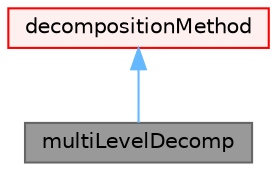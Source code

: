 digraph "multiLevelDecomp"
{
 // LATEX_PDF_SIZE
  bgcolor="transparent";
  edge [fontname=Helvetica,fontsize=10,labelfontname=Helvetica,labelfontsize=10];
  node [fontname=Helvetica,fontsize=10,shape=box,height=0.2,width=0.4];
  Node1 [id="Node000001",label="multiLevelDecomp",height=0.2,width=0.4,color="gray40", fillcolor="grey60", style="filled", fontcolor="black",tooltip="Decompose given using consecutive application of decomposers."];
  Node2 -> Node1 [id="edge1_Node000001_Node000002",dir="back",color="steelblue1",style="solid",tooltip=" "];
  Node2 [id="Node000002",label="decompositionMethod",height=0.2,width=0.4,color="red", fillcolor="#FFF0F0", style="filled",URL="$classFoam_1_1decompositionMethod.html",tooltip="Abstract base class for domain decomposition."];
}
